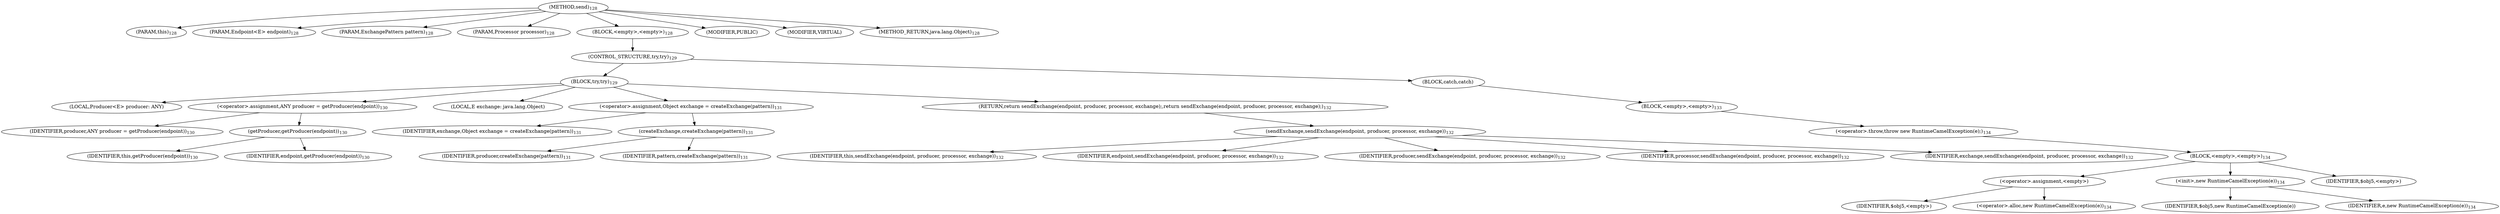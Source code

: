 digraph "send" {  
"242" [label = <(METHOD,send)<SUB>128</SUB>> ]
"13" [label = <(PARAM,this)<SUB>128</SUB>> ]
"243" [label = <(PARAM,Endpoint&lt;E&gt; endpoint)<SUB>128</SUB>> ]
"244" [label = <(PARAM,ExchangePattern pattern)<SUB>128</SUB>> ]
"245" [label = <(PARAM,Processor processor)<SUB>128</SUB>> ]
"246" [label = <(BLOCK,&lt;empty&gt;,&lt;empty&gt;)<SUB>128</SUB>> ]
"247" [label = <(CONTROL_STRUCTURE,try,try)<SUB>129</SUB>> ]
"248" [label = <(BLOCK,try,try)<SUB>129</SUB>> ]
"249" [label = <(LOCAL,Producer&lt;E&gt; producer: ANY)> ]
"250" [label = <(&lt;operator&gt;.assignment,ANY producer = getProducer(endpoint))<SUB>130</SUB>> ]
"251" [label = <(IDENTIFIER,producer,ANY producer = getProducer(endpoint))<SUB>130</SUB>> ]
"252" [label = <(getProducer,getProducer(endpoint))<SUB>130</SUB>> ]
"12" [label = <(IDENTIFIER,this,getProducer(endpoint))<SUB>130</SUB>> ]
"253" [label = <(IDENTIFIER,endpoint,getProducer(endpoint))<SUB>130</SUB>> ]
"254" [label = <(LOCAL,E exchange: java.lang.Object)> ]
"255" [label = <(&lt;operator&gt;.assignment,Object exchange = createExchange(pattern))<SUB>131</SUB>> ]
"256" [label = <(IDENTIFIER,exchange,Object exchange = createExchange(pattern))<SUB>131</SUB>> ]
"257" [label = <(createExchange,createExchange(pattern))<SUB>131</SUB>> ]
"258" [label = <(IDENTIFIER,producer,createExchange(pattern))<SUB>131</SUB>> ]
"259" [label = <(IDENTIFIER,pattern,createExchange(pattern))<SUB>131</SUB>> ]
"260" [label = <(RETURN,return sendExchange(endpoint, producer, processor, exchange);,return sendExchange(endpoint, producer, processor, exchange);)<SUB>132</SUB>> ]
"261" [label = <(sendExchange,sendExchange(endpoint, producer, processor, exchange))<SUB>132</SUB>> ]
"14" [label = <(IDENTIFIER,this,sendExchange(endpoint, producer, processor, exchange))<SUB>132</SUB>> ]
"262" [label = <(IDENTIFIER,endpoint,sendExchange(endpoint, producer, processor, exchange))<SUB>132</SUB>> ]
"263" [label = <(IDENTIFIER,producer,sendExchange(endpoint, producer, processor, exchange))<SUB>132</SUB>> ]
"264" [label = <(IDENTIFIER,processor,sendExchange(endpoint, producer, processor, exchange))<SUB>132</SUB>> ]
"265" [label = <(IDENTIFIER,exchange,sendExchange(endpoint, producer, processor, exchange))<SUB>132</SUB>> ]
"266" [label = <(BLOCK,catch,catch)> ]
"267" [label = <(BLOCK,&lt;empty&gt;,&lt;empty&gt;)<SUB>133</SUB>> ]
"268" [label = <(&lt;operator&gt;.throw,throw new RuntimeCamelException(e);)<SUB>134</SUB>> ]
"269" [label = <(BLOCK,&lt;empty&gt;,&lt;empty&gt;)<SUB>134</SUB>> ]
"270" [label = <(&lt;operator&gt;.assignment,&lt;empty&gt;)> ]
"271" [label = <(IDENTIFIER,$obj5,&lt;empty&gt;)> ]
"272" [label = <(&lt;operator&gt;.alloc,new RuntimeCamelException(e))<SUB>134</SUB>> ]
"273" [label = <(&lt;init&gt;,new RuntimeCamelException(e))<SUB>134</SUB>> ]
"274" [label = <(IDENTIFIER,$obj5,new RuntimeCamelException(e))> ]
"275" [label = <(IDENTIFIER,e,new RuntimeCamelException(e))<SUB>134</SUB>> ]
"276" [label = <(IDENTIFIER,$obj5,&lt;empty&gt;)> ]
"277" [label = <(MODIFIER,PUBLIC)> ]
"278" [label = <(MODIFIER,VIRTUAL)> ]
"279" [label = <(METHOD_RETURN,java.lang.Object)<SUB>128</SUB>> ]
  "242" -> "13" 
  "242" -> "243" 
  "242" -> "244" 
  "242" -> "245" 
  "242" -> "246" 
  "242" -> "277" 
  "242" -> "278" 
  "242" -> "279" 
  "246" -> "247" 
  "247" -> "248" 
  "247" -> "266" 
  "248" -> "249" 
  "248" -> "250" 
  "248" -> "254" 
  "248" -> "255" 
  "248" -> "260" 
  "250" -> "251" 
  "250" -> "252" 
  "252" -> "12" 
  "252" -> "253" 
  "255" -> "256" 
  "255" -> "257" 
  "257" -> "258" 
  "257" -> "259" 
  "260" -> "261" 
  "261" -> "14" 
  "261" -> "262" 
  "261" -> "263" 
  "261" -> "264" 
  "261" -> "265" 
  "266" -> "267" 
  "267" -> "268" 
  "268" -> "269" 
  "269" -> "270" 
  "269" -> "273" 
  "269" -> "276" 
  "270" -> "271" 
  "270" -> "272" 
  "273" -> "274" 
  "273" -> "275" 
}
